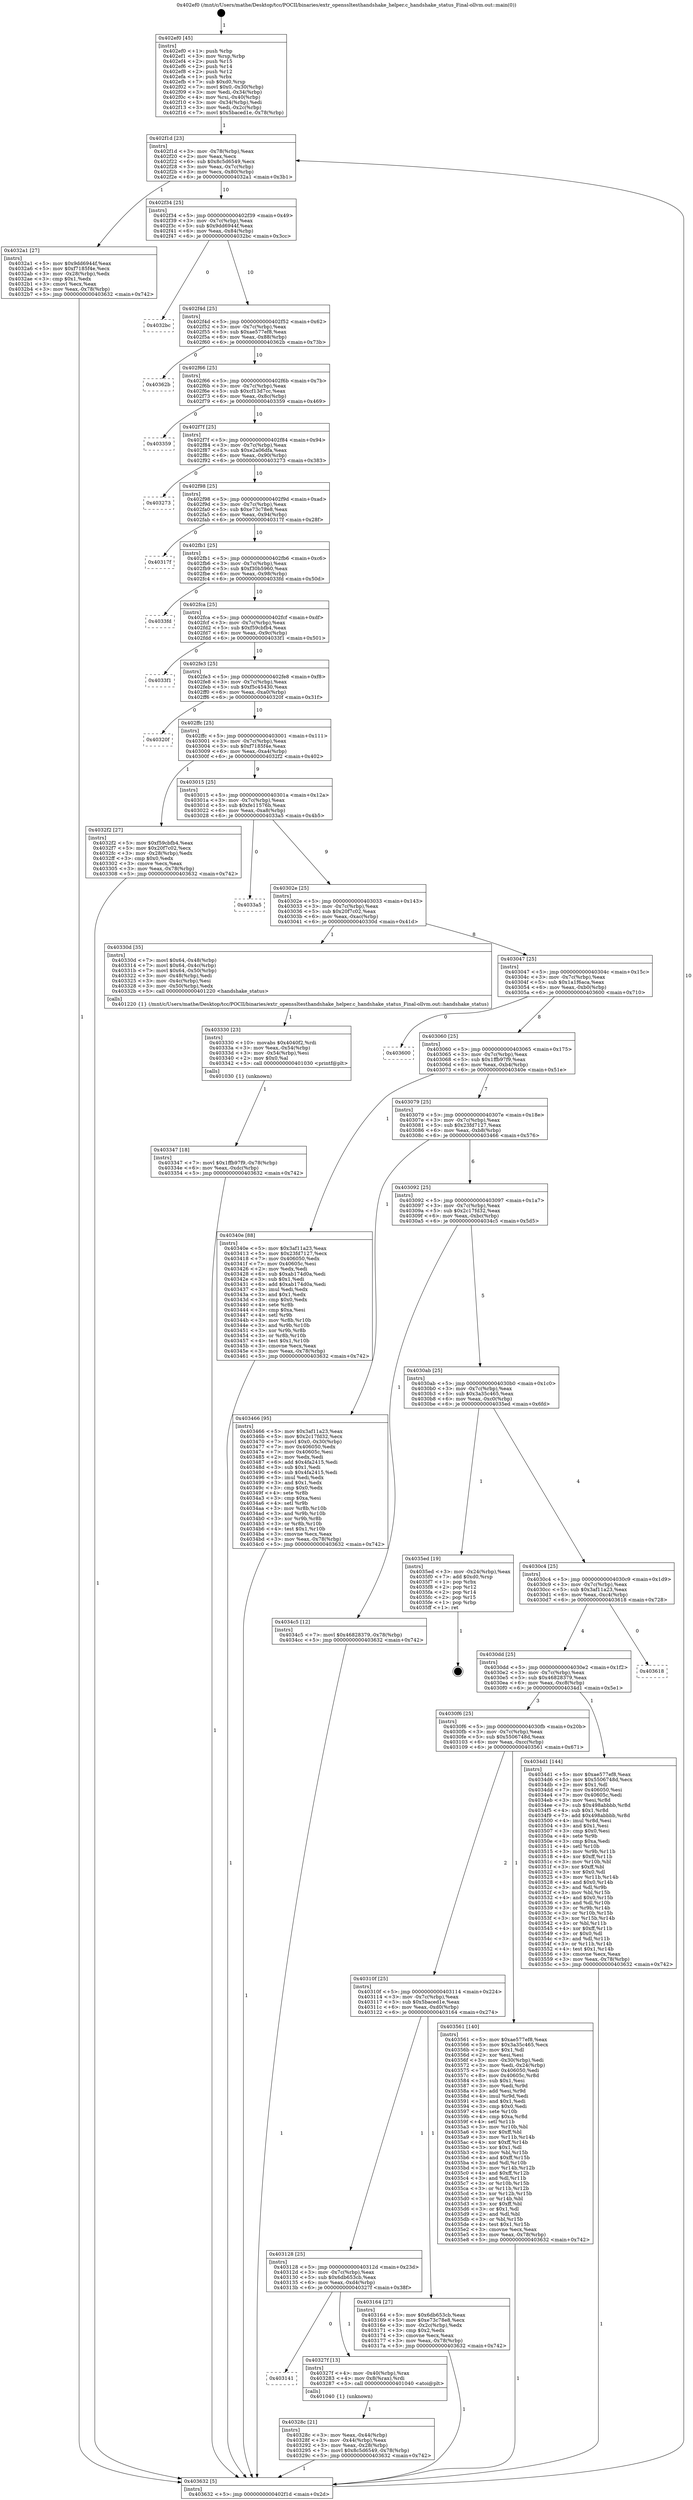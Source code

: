 digraph "0x402ef0" {
  label = "0x402ef0 (/mnt/c/Users/mathe/Desktop/tcc/POCII/binaries/extr_openssltesthandshake_helper.c_handshake_status_Final-ollvm.out::main(0))"
  labelloc = "t"
  node[shape=record]

  Entry [label="",width=0.3,height=0.3,shape=circle,fillcolor=black,style=filled]
  "0x402f1d" [label="{
     0x402f1d [23]\l
     | [instrs]\l
     &nbsp;&nbsp;0x402f1d \<+3\>: mov -0x78(%rbp),%eax\l
     &nbsp;&nbsp;0x402f20 \<+2\>: mov %eax,%ecx\l
     &nbsp;&nbsp;0x402f22 \<+6\>: sub $0x8c5d6549,%ecx\l
     &nbsp;&nbsp;0x402f28 \<+3\>: mov %eax,-0x7c(%rbp)\l
     &nbsp;&nbsp;0x402f2b \<+3\>: mov %ecx,-0x80(%rbp)\l
     &nbsp;&nbsp;0x402f2e \<+6\>: je 00000000004032a1 \<main+0x3b1\>\l
  }"]
  "0x4032a1" [label="{
     0x4032a1 [27]\l
     | [instrs]\l
     &nbsp;&nbsp;0x4032a1 \<+5\>: mov $0x9dd6944f,%eax\l
     &nbsp;&nbsp;0x4032a6 \<+5\>: mov $0xf7185f4e,%ecx\l
     &nbsp;&nbsp;0x4032ab \<+3\>: mov -0x28(%rbp),%edx\l
     &nbsp;&nbsp;0x4032ae \<+3\>: cmp $0x1,%edx\l
     &nbsp;&nbsp;0x4032b1 \<+3\>: cmovl %ecx,%eax\l
     &nbsp;&nbsp;0x4032b4 \<+3\>: mov %eax,-0x78(%rbp)\l
     &nbsp;&nbsp;0x4032b7 \<+5\>: jmp 0000000000403632 \<main+0x742\>\l
  }"]
  "0x402f34" [label="{
     0x402f34 [25]\l
     | [instrs]\l
     &nbsp;&nbsp;0x402f34 \<+5\>: jmp 0000000000402f39 \<main+0x49\>\l
     &nbsp;&nbsp;0x402f39 \<+3\>: mov -0x7c(%rbp),%eax\l
     &nbsp;&nbsp;0x402f3c \<+5\>: sub $0x9dd6944f,%eax\l
     &nbsp;&nbsp;0x402f41 \<+6\>: mov %eax,-0x84(%rbp)\l
     &nbsp;&nbsp;0x402f47 \<+6\>: je 00000000004032bc \<main+0x3cc\>\l
  }"]
  Exit [label="",width=0.3,height=0.3,shape=circle,fillcolor=black,style=filled,peripheries=2]
  "0x4032bc" [label="{
     0x4032bc\l
  }", style=dashed]
  "0x402f4d" [label="{
     0x402f4d [25]\l
     | [instrs]\l
     &nbsp;&nbsp;0x402f4d \<+5\>: jmp 0000000000402f52 \<main+0x62\>\l
     &nbsp;&nbsp;0x402f52 \<+3\>: mov -0x7c(%rbp),%eax\l
     &nbsp;&nbsp;0x402f55 \<+5\>: sub $0xae577ef8,%eax\l
     &nbsp;&nbsp;0x402f5a \<+6\>: mov %eax,-0x88(%rbp)\l
     &nbsp;&nbsp;0x402f60 \<+6\>: je 000000000040362b \<main+0x73b\>\l
  }"]
  "0x403347" [label="{
     0x403347 [18]\l
     | [instrs]\l
     &nbsp;&nbsp;0x403347 \<+7\>: movl $0x1ffb97f9,-0x78(%rbp)\l
     &nbsp;&nbsp;0x40334e \<+6\>: mov %eax,-0xdc(%rbp)\l
     &nbsp;&nbsp;0x403354 \<+5\>: jmp 0000000000403632 \<main+0x742\>\l
  }"]
  "0x40362b" [label="{
     0x40362b\l
  }", style=dashed]
  "0x402f66" [label="{
     0x402f66 [25]\l
     | [instrs]\l
     &nbsp;&nbsp;0x402f66 \<+5\>: jmp 0000000000402f6b \<main+0x7b\>\l
     &nbsp;&nbsp;0x402f6b \<+3\>: mov -0x7c(%rbp),%eax\l
     &nbsp;&nbsp;0x402f6e \<+5\>: sub $0xcf13d7cc,%eax\l
     &nbsp;&nbsp;0x402f73 \<+6\>: mov %eax,-0x8c(%rbp)\l
     &nbsp;&nbsp;0x402f79 \<+6\>: je 0000000000403359 \<main+0x469\>\l
  }"]
  "0x403330" [label="{
     0x403330 [23]\l
     | [instrs]\l
     &nbsp;&nbsp;0x403330 \<+10\>: movabs $0x4040f2,%rdi\l
     &nbsp;&nbsp;0x40333a \<+3\>: mov %eax,-0x54(%rbp)\l
     &nbsp;&nbsp;0x40333d \<+3\>: mov -0x54(%rbp),%esi\l
     &nbsp;&nbsp;0x403340 \<+2\>: mov $0x0,%al\l
     &nbsp;&nbsp;0x403342 \<+5\>: call 0000000000401030 \<printf@plt\>\l
     | [calls]\l
     &nbsp;&nbsp;0x401030 \{1\} (unknown)\l
  }"]
  "0x403359" [label="{
     0x403359\l
  }", style=dashed]
  "0x402f7f" [label="{
     0x402f7f [25]\l
     | [instrs]\l
     &nbsp;&nbsp;0x402f7f \<+5\>: jmp 0000000000402f84 \<main+0x94\>\l
     &nbsp;&nbsp;0x402f84 \<+3\>: mov -0x7c(%rbp),%eax\l
     &nbsp;&nbsp;0x402f87 \<+5\>: sub $0xe2a06dfa,%eax\l
     &nbsp;&nbsp;0x402f8c \<+6\>: mov %eax,-0x90(%rbp)\l
     &nbsp;&nbsp;0x402f92 \<+6\>: je 0000000000403273 \<main+0x383\>\l
  }"]
  "0x40328c" [label="{
     0x40328c [21]\l
     | [instrs]\l
     &nbsp;&nbsp;0x40328c \<+3\>: mov %eax,-0x44(%rbp)\l
     &nbsp;&nbsp;0x40328f \<+3\>: mov -0x44(%rbp),%eax\l
     &nbsp;&nbsp;0x403292 \<+3\>: mov %eax,-0x28(%rbp)\l
     &nbsp;&nbsp;0x403295 \<+7\>: movl $0x8c5d6549,-0x78(%rbp)\l
     &nbsp;&nbsp;0x40329c \<+5\>: jmp 0000000000403632 \<main+0x742\>\l
  }"]
  "0x403273" [label="{
     0x403273\l
  }", style=dashed]
  "0x402f98" [label="{
     0x402f98 [25]\l
     | [instrs]\l
     &nbsp;&nbsp;0x402f98 \<+5\>: jmp 0000000000402f9d \<main+0xad\>\l
     &nbsp;&nbsp;0x402f9d \<+3\>: mov -0x7c(%rbp),%eax\l
     &nbsp;&nbsp;0x402fa0 \<+5\>: sub $0xe73c78e8,%eax\l
     &nbsp;&nbsp;0x402fa5 \<+6\>: mov %eax,-0x94(%rbp)\l
     &nbsp;&nbsp;0x402fab \<+6\>: je 000000000040317f \<main+0x28f\>\l
  }"]
  "0x403141" [label="{
     0x403141\l
  }", style=dashed]
  "0x40317f" [label="{
     0x40317f\l
  }", style=dashed]
  "0x402fb1" [label="{
     0x402fb1 [25]\l
     | [instrs]\l
     &nbsp;&nbsp;0x402fb1 \<+5\>: jmp 0000000000402fb6 \<main+0xc6\>\l
     &nbsp;&nbsp;0x402fb6 \<+3\>: mov -0x7c(%rbp),%eax\l
     &nbsp;&nbsp;0x402fb9 \<+5\>: sub $0xf30b5960,%eax\l
     &nbsp;&nbsp;0x402fbe \<+6\>: mov %eax,-0x98(%rbp)\l
     &nbsp;&nbsp;0x402fc4 \<+6\>: je 00000000004033fd \<main+0x50d\>\l
  }"]
  "0x40327f" [label="{
     0x40327f [13]\l
     | [instrs]\l
     &nbsp;&nbsp;0x40327f \<+4\>: mov -0x40(%rbp),%rax\l
     &nbsp;&nbsp;0x403283 \<+4\>: mov 0x8(%rax),%rdi\l
     &nbsp;&nbsp;0x403287 \<+5\>: call 0000000000401040 \<atoi@plt\>\l
     | [calls]\l
     &nbsp;&nbsp;0x401040 \{1\} (unknown)\l
  }"]
  "0x4033fd" [label="{
     0x4033fd\l
  }", style=dashed]
  "0x402fca" [label="{
     0x402fca [25]\l
     | [instrs]\l
     &nbsp;&nbsp;0x402fca \<+5\>: jmp 0000000000402fcf \<main+0xdf\>\l
     &nbsp;&nbsp;0x402fcf \<+3\>: mov -0x7c(%rbp),%eax\l
     &nbsp;&nbsp;0x402fd2 \<+5\>: sub $0xf59cbfb4,%eax\l
     &nbsp;&nbsp;0x402fd7 \<+6\>: mov %eax,-0x9c(%rbp)\l
     &nbsp;&nbsp;0x402fdd \<+6\>: je 00000000004033f1 \<main+0x501\>\l
  }"]
  "0x402ef0" [label="{
     0x402ef0 [45]\l
     | [instrs]\l
     &nbsp;&nbsp;0x402ef0 \<+1\>: push %rbp\l
     &nbsp;&nbsp;0x402ef1 \<+3\>: mov %rsp,%rbp\l
     &nbsp;&nbsp;0x402ef4 \<+2\>: push %r15\l
     &nbsp;&nbsp;0x402ef6 \<+2\>: push %r14\l
     &nbsp;&nbsp;0x402ef8 \<+2\>: push %r12\l
     &nbsp;&nbsp;0x402efa \<+1\>: push %rbx\l
     &nbsp;&nbsp;0x402efb \<+7\>: sub $0xd0,%rsp\l
     &nbsp;&nbsp;0x402f02 \<+7\>: movl $0x0,-0x30(%rbp)\l
     &nbsp;&nbsp;0x402f09 \<+3\>: mov %edi,-0x34(%rbp)\l
     &nbsp;&nbsp;0x402f0c \<+4\>: mov %rsi,-0x40(%rbp)\l
     &nbsp;&nbsp;0x402f10 \<+3\>: mov -0x34(%rbp),%edi\l
     &nbsp;&nbsp;0x402f13 \<+3\>: mov %edi,-0x2c(%rbp)\l
     &nbsp;&nbsp;0x402f16 \<+7\>: movl $0x5baced1e,-0x78(%rbp)\l
  }"]
  "0x4033f1" [label="{
     0x4033f1\l
  }", style=dashed]
  "0x402fe3" [label="{
     0x402fe3 [25]\l
     | [instrs]\l
     &nbsp;&nbsp;0x402fe3 \<+5\>: jmp 0000000000402fe8 \<main+0xf8\>\l
     &nbsp;&nbsp;0x402fe8 \<+3\>: mov -0x7c(%rbp),%eax\l
     &nbsp;&nbsp;0x402feb \<+5\>: sub $0xf5c45430,%eax\l
     &nbsp;&nbsp;0x402ff0 \<+6\>: mov %eax,-0xa0(%rbp)\l
     &nbsp;&nbsp;0x402ff6 \<+6\>: je 000000000040320f \<main+0x31f\>\l
  }"]
  "0x403632" [label="{
     0x403632 [5]\l
     | [instrs]\l
     &nbsp;&nbsp;0x403632 \<+5\>: jmp 0000000000402f1d \<main+0x2d\>\l
  }"]
  "0x40320f" [label="{
     0x40320f\l
  }", style=dashed]
  "0x402ffc" [label="{
     0x402ffc [25]\l
     | [instrs]\l
     &nbsp;&nbsp;0x402ffc \<+5\>: jmp 0000000000403001 \<main+0x111\>\l
     &nbsp;&nbsp;0x403001 \<+3\>: mov -0x7c(%rbp),%eax\l
     &nbsp;&nbsp;0x403004 \<+5\>: sub $0xf7185f4e,%eax\l
     &nbsp;&nbsp;0x403009 \<+6\>: mov %eax,-0xa4(%rbp)\l
     &nbsp;&nbsp;0x40300f \<+6\>: je 00000000004032f2 \<main+0x402\>\l
  }"]
  "0x403128" [label="{
     0x403128 [25]\l
     | [instrs]\l
     &nbsp;&nbsp;0x403128 \<+5\>: jmp 000000000040312d \<main+0x23d\>\l
     &nbsp;&nbsp;0x40312d \<+3\>: mov -0x7c(%rbp),%eax\l
     &nbsp;&nbsp;0x403130 \<+5\>: sub $0x6db653cb,%eax\l
     &nbsp;&nbsp;0x403135 \<+6\>: mov %eax,-0xd4(%rbp)\l
     &nbsp;&nbsp;0x40313b \<+6\>: je 000000000040327f \<main+0x38f\>\l
  }"]
  "0x4032f2" [label="{
     0x4032f2 [27]\l
     | [instrs]\l
     &nbsp;&nbsp;0x4032f2 \<+5\>: mov $0xf59cbfb4,%eax\l
     &nbsp;&nbsp;0x4032f7 \<+5\>: mov $0x20f7c02,%ecx\l
     &nbsp;&nbsp;0x4032fc \<+3\>: mov -0x28(%rbp),%edx\l
     &nbsp;&nbsp;0x4032ff \<+3\>: cmp $0x0,%edx\l
     &nbsp;&nbsp;0x403302 \<+3\>: cmove %ecx,%eax\l
     &nbsp;&nbsp;0x403305 \<+3\>: mov %eax,-0x78(%rbp)\l
     &nbsp;&nbsp;0x403308 \<+5\>: jmp 0000000000403632 \<main+0x742\>\l
  }"]
  "0x403015" [label="{
     0x403015 [25]\l
     | [instrs]\l
     &nbsp;&nbsp;0x403015 \<+5\>: jmp 000000000040301a \<main+0x12a\>\l
     &nbsp;&nbsp;0x40301a \<+3\>: mov -0x7c(%rbp),%eax\l
     &nbsp;&nbsp;0x40301d \<+5\>: sub $0xfe11576b,%eax\l
     &nbsp;&nbsp;0x403022 \<+6\>: mov %eax,-0xa8(%rbp)\l
     &nbsp;&nbsp;0x403028 \<+6\>: je 00000000004033a5 \<main+0x4b5\>\l
  }"]
  "0x403164" [label="{
     0x403164 [27]\l
     | [instrs]\l
     &nbsp;&nbsp;0x403164 \<+5\>: mov $0x6db653cb,%eax\l
     &nbsp;&nbsp;0x403169 \<+5\>: mov $0xe73c78e8,%ecx\l
     &nbsp;&nbsp;0x40316e \<+3\>: mov -0x2c(%rbp),%edx\l
     &nbsp;&nbsp;0x403171 \<+3\>: cmp $0x2,%edx\l
     &nbsp;&nbsp;0x403174 \<+3\>: cmovne %ecx,%eax\l
     &nbsp;&nbsp;0x403177 \<+3\>: mov %eax,-0x78(%rbp)\l
     &nbsp;&nbsp;0x40317a \<+5\>: jmp 0000000000403632 \<main+0x742\>\l
  }"]
  "0x4033a5" [label="{
     0x4033a5\l
  }", style=dashed]
  "0x40302e" [label="{
     0x40302e [25]\l
     | [instrs]\l
     &nbsp;&nbsp;0x40302e \<+5\>: jmp 0000000000403033 \<main+0x143\>\l
     &nbsp;&nbsp;0x403033 \<+3\>: mov -0x7c(%rbp),%eax\l
     &nbsp;&nbsp;0x403036 \<+5\>: sub $0x20f7c02,%eax\l
     &nbsp;&nbsp;0x40303b \<+6\>: mov %eax,-0xac(%rbp)\l
     &nbsp;&nbsp;0x403041 \<+6\>: je 000000000040330d \<main+0x41d\>\l
  }"]
  "0x40310f" [label="{
     0x40310f [25]\l
     | [instrs]\l
     &nbsp;&nbsp;0x40310f \<+5\>: jmp 0000000000403114 \<main+0x224\>\l
     &nbsp;&nbsp;0x403114 \<+3\>: mov -0x7c(%rbp),%eax\l
     &nbsp;&nbsp;0x403117 \<+5\>: sub $0x5baced1e,%eax\l
     &nbsp;&nbsp;0x40311c \<+6\>: mov %eax,-0xd0(%rbp)\l
     &nbsp;&nbsp;0x403122 \<+6\>: je 0000000000403164 \<main+0x274\>\l
  }"]
  "0x40330d" [label="{
     0x40330d [35]\l
     | [instrs]\l
     &nbsp;&nbsp;0x40330d \<+7\>: movl $0x64,-0x48(%rbp)\l
     &nbsp;&nbsp;0x403314 \<+7\>: movl $0x64,-0x4c(%rbp)\l
     &nbsp;&nbsp;0x40331b \<+7\>: movl $0x64,-0x50(%rbp)\l
     &nbsp;&nbsp;0x403322 \<+3\>: mov -0x48(%rbp),%edi\l
     &nbsp;&nbsp;0x403325 \<+3\>: mov -0x4c(%rbp),%esi\l
     &nbsp;&nbsp;0x403328 \<+3\>: mov -0x50(%rbp),%edx\l
     &nbsp;&nbsp;0x40332b \<+5\>: call 0000000000401220 \<handshake_status\>\l
     | [calls]\l
     &nbsp;&nbsp;0x401220 \{1\} (/mnt/c/Users/mathe/Desktop/tcc/POCII/binaries/extr_openssltesthandshake_helper.c_handshake_status_Final-ollvm.out::handshake_status)\l
  }"]
  "0x403047" [label="{
     0x403047 [25]\l
     | [instrs]\l
     &nbsp;&nbsp;0x403047 \<+5\>: jmp 000000000040304c \<main+0x15c\>\l
     &nbsp;&nbsp;0x40304c \<+3\>: mov -0x7c(%rbp),%eax\l
     &nbsp;&nbsp;0x40304f \<+5\>: sub $0x1a1f6aca,%eax\l
     &nbsp;&nbsp;0x403054 \<+6\>: mov %eax,-0xb0(%rbp)\l
     &nbsp;&nbsp;0x40305a \<+6\>: je 0000000000403600 \<main+0x710\>\l
  }"]
  "0x403561" [label="{
     0x403561 [140]\l
     | [instrs]\l
     &nbsp;&nbsp;0x403561 \<+5\>: mov $0xae577ef8,%eax\l
     &nbsp;&nbsp;0x403566 \<+5\>: mov $0x3a35c465,%ecx\l
     &nbsp;&nbsp;0x40356b \<+2\>: mov $0x1,%dl\l
     &nbsp;&nbsp;0x40356d \<+2\>: xor %esi,%esi\l
     &nbsp;&nbsp;0x40356f \<+3\>: mov -0x30(%rbp),%edi\l
     &nbsp;&nbsp;0x403572 \<+3\>: mov %edi,-0x24(%rbp)\l
     &nbsp;&nbsp;0x403575 \<+7\>: mov 0x406050,%edi\l
     &nbsp;&nbsp;0x40357c \<+8\>: mov 0x40605c,%r8d\l
     &nbsp;&nbsp;0x403584 \<+3\>: sub $0x1,%esi\l
     &nbsp;&nbsp;0x403587 \<+3\>: mov %edi,%r9d\l
     &nbsp;&nbsp;0x40358a \<+3\>: add %esi,%r9d\l
     &nbsp;&nbsp;0x40358d \<+4\>: imul %r9d,%edi\l
     &nbsp;&nbsp;0x403591 \<+3\>: and $0x1,%edi\l
     &nbsp;&nbsp;0x403594 \<+3\>: cmp $0x0,%edi\l
     &nbsp;&nbsp;0x403597 \<+4\>: sete %r10b\l
     &nbsp;&nbsp;0x40359b \<+4\>: cmp $0xa,%r8d\l
     &nbsp;&nbsp;0x40359f \<+4\>: setl %r11b\l
     &nbsp;&nbsp;0x4035a3 \<+3\>: mov %r10b,%bl\l
     &nbsp;&nbsp;0x4035a6 \<+3\>: xor $0xff,%bl\l
     &nbsp;&nbsp;0x4035a9 \<+3\>: mov %r11b,%r14b\l
     &nbsp;&nbsp;0x4035ac \<+4\>: xor $0xff,%r14b\l
     &nbsp;&nbsp;0x4035b0 \<+3\>: xor $0x1,%dl\l
     &nbsp;&nbsp;0x4035b3 \<+3\>: mov %bl,%r15b\l
     &nbsp;&nbsp;0x4035b6 \<+4\>: and $0xff,%r15b\l
     &nbsp;&nbsp;0x4035ba \<+3\>: and %dl,%r10b\l
     &nbsp;&nbsp;0x4035bd \<+3\>: mov %r14b,%r12b\l
     &nbsp;&nbsp;0x4035c0 \<+4\>: and $0xff,%r12b\l
     &nbsp;&nbsp;0x4035c4 \<+3\>: and %dl,%r11b\l
     &nbsp;&nbsp;0x4035c7 \<+3\>: or %r10b,%r15b\l
     &nbsp;&nbsp;0x4035ca \<+3\>: or %r11b,%r12b\l
     &nbsp;&nbsp;0x4035cd \<+3\>: xor %r12b,%r15b\l
     &nbsp;&nbsp;0x4035d0 \<+3\>: or %r14b,%bl\l
     &nbsp;&nbsp;0x4035d3 \<+3\>: xor $0xff,%bl\l
     &nbsp;&nbsp;0x4035d6 \<+3\>: or $0x1,%dl\l
     &nbsp;&nbsp;0x4035d9 \<+2\>: and %dl,%bl\l
     &nbsp;&nbsp;0x4035db \<+3\>: or %bl,%r15b\l
     &nbsp;&nbsp;0x4035de \<+4\>: test $0x1,%r15b\l
     &nbsp;&nbsp;0x4035e2 \<+3\>: cmovne %ecx,%eax\l
     &nbsp;&nbsp;0x4035e5 \<+3\>: mov %eax,-0x78(%rbp)\l
     &nbsp;&nbsp;0x4035e8 \<+5\>: jmp 0000000000403632 \<main+0x742\>\l
  }"]
  "0x403600" [label="{
     0x403600\l
  }", style=dashed]
  "0x403060" [label="{
     0x403060 [25]\l
     | [instrs]\l
     &nbsp;&nbsp;0x403060 \<+5\>: jmp 0000000000403065 \<main+0x175\>\l
     &nbsp;&nbsp;0x403065 \<+3\>: mov -0x7c(%rbp),%eax\l
     &nbsp;&nbsp;0x403068 \<+5\>: sub $0x1ffb97f9,%eax\l
     &nbsp;&nbsp;0x40306d \<+6\>: mov %eax,-0xb4(%rbp)\l
     &nbsp;&nbsp;0x403073 \<+6\>: je 000000000040340e \<main+0x51e\>\l
  }"]
  "0x4030f6" [label="{
     0x4030f6 [25]\l
     | [instrs]\l
     &nbsp;&nbsp;0x4030f6 \<+5\>: jmp 00000000004030fb \<main+0x20b\>\l
     &nbsp;&nbsp;0x4030fb \<+3\>: mov -0x7c(%rbp),%eax\l
     &nbsp;&nbsp;0x4030fe \<+5\>: sub $0x5506748d,%eax\l
     &nbsp;&nbsp;0x403103 \<+6\>: mov %eax,-0xcc(%rbp)\l
     &nbsp;&nbsp;0x403109 \<+6\>: je 0000000000403561 \<main+0x671\>\l
  }"]
  "0x40340e" [label="{
     0x40340e [88]\l
     | [instrs]\l
     &nbsp;&nbsp;0x40340e \<+5\>: mov $0x3af11a23,%eax\l
     &nbsp;&nbsp;0x403413 \<+5\>: mov $0x23fd7127,%ecx\l
     &nbsp;&nbsp;0x403418 \<+7\>: mov 0x406050,%edx\l
     &nbsp;&nbsp;0x40341f \<+7\>: mov 0x40605c,%esi\l
     &nbsp;&nbsp;0x403426 \<+2\>: mov %edx,%edi\l
     &nbsp;&nbsp;0x403428 \<+6\>: sub $0xab174d0a,%edi\l
     &nbsp;&nbsp;0x40342e \<+3\>: sub $0x1,%edi\l
     &nbsp;&nbsp;0x403431 \<+6\>: add $0xab174d0a,%edi\l
     &nbsp;&nbsp;0x403437 \<+3\>: imul %edi,%edx\l
     &nbsp;&nbsp;0x40343a \<+3\>: and $0x1,%edx\l
     &nbsp;&nbsp;0x40343d \<+3\>: cmp $0x0,%edx\l
     &nbsp;&nbsp;0x403440 \<+4\>: sete %r8b\l
     &nbsp;&nbsp;0x403444 \<+3\>: cmp $0xa,%esi\l
     &nbsp;&nbsp;0x403447 \<+4\>: setl %r9b\l
     &nbsp;&nbsp;0x40344b \<+3\>: mov %r8b,%r10b\l
     &nbsp;&nbsp;0x40344e \<+3\>: and %r9b,%r10b\l
     &nbsp;&nbsp;0x403451 \<+3\>: xor %r9b,%r8b\l
     &nbsp;&nbsp;0x403454 \<+3\>: or %r8b,%r10b\l
     &nbsp;&nbsp;0x403457 \<+4\>: test $0x1,%r10b\l
     &nbsp;&nbsp;0x40345b \<+3\>: cmovne %ecx,%eax\l
     &nbsp;&nbsp;0x40345e \<+3\>: mov %eax,-0x78(%rbp)\l
     &nbsp;&nbsp;0x403461 \<+5\>: jmp 0000000000403632 \<main+0x742\>\l
  }"]
  "0x403079" [label="{
     0x403079 [25]\l
     | [instrs]\l
     &nbsp;&nbsp;0x403079 \<+5\>: jmp 000000000040307e \<main+0x18e\>\l
     &nbsp;&nbsp;0x40307e \<+3\>: mov -0x7c(%rbp),%eax\l
     &nbsp;&nbsp;0x403081 \<+5\>: sub $0x23fd7127,%eax\l
     &nbsp;&nbsp;0x403086 \<+6\>: mov %eax,-0xb8(%rbp)\l
     &nbsp;&nbsp;0x40308c \<+6\>: je 0000000000403466 \<main+0x576\>\l
  }"]
  "0x4034d1" [label="{
     0x4034d1 [144]\l
     | [instrs]\l
     &nbsp;&nbsp;0x4034d1 \<+5\>: mov $0xae577ef8,%eax\l
     &nbsp;&nbsp;0x4034d6 \<+5\>: mov $0x5506748d,%ecx\l
     &nbsp;&nbsp;0x4034db \<+2\>: mov $0x1,%dl\l
     &nbsp;&nbsp;0x4034dd \<+7\>: mov 0x406050,%esi\l
     &nbsp;&nbsp;0x4034e4 \<+7\>: mov 0x40605c,%edi\l
     &nbsp;&nbsp;0x4034eb \<+3\>: mov %esi,%r8d\l
     &nbsp;&nbsp;0x4034ee \<+7\>: sub $0x498abbbb,%r8d\l
     &nbsp;&nbsp;0x4034f5 \<+4\>: sub $0x1,%r8d\l
     &nbsp;&nbsp;0x4034f9 \<+7\>: add $0x498abbbb,%r8d\l
     &nbsp;&nbsp;0x403500 \<+4\>: imul %r8d,%esi\l
     &nbsp;&nbsp;0x403504 \<+3\>: and $0x1,%esi\l
     &nbsp;&nbsp;0x403507 \<+3\>: cmp $0x0,%esi\l
     &nbsp;&nbsp;0x40350a \<+4\>: sete %r9b\l
     &nbsp;&nbsp;0x40350e \<+3\>: cmp $0xa,%edi\l
     &nbsp;&nbsp;0x403511 \<+4\>: setl %r10b\l
     &nbsp;&nbsp;0x403515 \<+3\>: mov %r9b,%r11b\l
     &nbsp;&nbsp;0x403518 \<+4\>: xor $0xff,%r11b\l
     &nbsp;&nbsp;0x40351c \<+3\>: mov %r10b,%bl\l
     &nbsp;&nbsp;0x40351f \<+3\>: xor $0xff,%bl\l
     &nbsp;&nbsp;0x403522 \<+3\>: xor $0x0,%dl\l
     &nbsp;&nbsp;0x403525 \<+3\>: mov %r11b,%r14b\l
     &nbsp;&nbsp;0x403528 \<+4\>: and $0x0,%r14b\l
     &nbsp;&nbsp;0x40352c \<+3\>: and %dl,%r9b\l
     &nbsp;&nbsp;0x40352f \<+3\>: mov %bl,%r15b\l
     &nbsp;&nbsp;0x403532 \<+4\>: and $0x0,%r15b\l
     &nbsp;&nbsp;0x403536 \<+3\>: and %dl,%r10b\l
     &nbsp;&nbsp;0x403539 \<+3\>: or %r9b,%r14b\l
     &nbsp;&nbsp;0x40353c \<+3\>: or %r10b,%r15b\l
     &nbsp;&nbsp;0x40353f \<+3\>: xor %r15b,%r14b\l
     &nbsp;&nbsp;0x403542 \<+3\>: or %bl,%r11b\l
     &nbsp;&nbsp;0x403545 \<+4\>: xor $0xff,%r11b\l
     &nbsp;&nbsp;0x403549 \<+3\>: or $0x0,%dl\l
     &nbsp;&nbsp;0x40354c \<+3\>: and %dl,%r11b\l
     &nbsp;&nbsp;0x40354f \<+3\>: or %r11b,%r14b\l
     &nbsp;&nbsp;0x403552 \<+4\>: test $0x1,%r14b\l
     &nbsp;&nbsp;0x403556 \<+3\>: cmovne %ecx,%eax\l
     &nbsp;&nbsp;0x403559 \<+3\>: mov %eax,-0x78(%rbp)\l
     &nbsp;&nbsp;0x40355c \<+5\>: jmp 0000000000403632 \<main+0x742\>\l
  }"]
  "0x403466" [label="{
     0x403466 [95]\l
     | [instrs]\l
     &nbsp;&nbsp;0x403466 \<+5\>: mov $0x3af11a23,%eax\l
     &nbsp;&nbsp;0x40346b \<+5\>: mov $0x2c17fd32,%ecx\l
     &nbsp;&nbsp;0x403470 \<+7\>: movl $0x0,-0x30(%rbp)\l
     &nbsp;&nbsp;0x403477 \<+7\>: mov 0x406050,%edx\l
     &nbsp;&nbsp;0x40347e \<+7\>: mov 0x40605c,%esi\l
     &nbsp;&nbsp;0x403485 \<+2\>: mov %edx,%edi\l
     &nbsp;&nbsp;0x403487 \<+6\>: add $0x4fa2415,%edi\l
     &nbsp;&nbsp;0x40348d \<+3\>: sub $0x1,%edi\l
     &nbsp;&nbsp;0x403490 \<+6\>: sub $0x4fa2415,%edi\l
     &nbsp;&nbsp;0x403496 \<+3\>: imul %edi,%edx\l
     &nbsp;&nbsp;0x403499 \<+3\>: and $0x1,%edx\l
     &nbsp;&nbsp;0x40349c \<+3\>: cmp $0x0,%edx\l
     &nbsp;&nbsp;0x40349f \<+4\>: sete %r8b\l
     &nbsp;&nbsp;0x4034a3 \<+3\>: cmp $0xa,%esi\l
     &nbsp;&nbsp;0x4034a6 \<+4\>: setl %r9b\l
     &nbsp;&nbsp;0x4034aa \<+3\>: mov %r8b,%r10b\l
     &nbsp;&nbsp;0x4034ad \<+3\>: and %r9b,%r10b\l
     &nbsp;&nbsp;0x4034b0 \<+3\>: xor %r9b,%r8b\l
     &nbsp;&nbsp;0x4034b3 \<+3\>: or %r8b,%r10b\l
     &nbsp;&nbsp;0x4034b6 \<+4\>: test $0x1,%r10b\l
     &nbsp;&nbsp;0x4034ba \<+3\>: cmovne %ecx,%eax\l
     &nbsp;&nbsp;0x4034bd \<+3\>: mov %eax,-0x78(%rbp)\l
     &nbsp;&nbsp;0x4034c0 \<+5\>: jmp 0000000000403632 \<main+0x742\>\l
  }"]
  "0x403092" [label="{
     0x403092 [25]\l
     | [instrs]\l
     &nbsp;&nbsp;0x403092 \<+5\>: jmp 0000000000403097 \<main+0x1a7\>\l
     &nbsp;&nbsp;0x403097 \<+3\>: mov -0x7c(%rbp),%eax\l
     &nbsp;&nbsp;0x40309a \<+5\>: sub $0x2c17fd32,%eax\l
     &nbsp;&nbsp;0x40309f \<+6\>: mov %eax,-0xbc(%rbp)\l
     &nbsp;&nbsp;0x4030a5 \<+6\>: je 00000000004034c5 \<main+0x5d5\>\l
  }"]
  "0x4030dd" [label="{
     0x4030dd [25]\l
     | [instrs]\l
     &nbsp;&nbsp;0x4030dd \<+5\>: jmp 00000000004030e2 \<main+0x1f2\>\l
     &nbsp;&nbsp;0x4030e2 \<+3\>: mov -0x7c(%rbp),%eax\l
     &nbsp;&nbsp;0x4030e5 \<+5\>: sub $0x46828379,%eax\l
     &nbsp;&nbsp;0x4030ea \<+6\>: mov %eax,-0xc8(%rbp)\l
     &nbsp;&nbsp;0x4030f0 \<+6\>: je 00000000004034d1 \<main+0x5e1\>\l
  }"]
  "0x4034c5" [label="{
     0x4034c5 [12]\l
     | [instrs]\l
     &nbsp;&nbsp;0x4034c5 \<+7\>: movl $0x46828379,-0x78(%rbp)\l
     &nbsp;&nbsp;0x4034cc \<+5\>: jmp 0000000000403632 \<main+0x742\>\l
  }"]
  "0x4030ab" [label="{
     0x4030ab [25]\l
     | [instrs]\l
     &nbsp;&nbsp;0x4030ab \<+5\>: jmp 00000000004030b0 \<main+0x1c0\>\l
     &nbsp;&nbsp;0x4030b0 \<+3\>: mov -0x7c(%rbp),%eax\l
     &nbsp;&nbsp;0x4030b3 \<+5\>: sub $0x3a35c465,%eax\l
     &nbsp;&nbsp;0x4030b8 \<+6\>: mov %eax,-0xc0(%rbp)\l
     &nbsp;&nbsp;0x4030be \<+6\>: je 00000000004035ed \<main+0x6fd\>\l
  }"]
  "0x403618" [label="{
     0x403618\l
  }", style=dashed]
  "0x4035ed" [label="{
     0x4035ed [19]\l
     | [instrs]\l
     &nbsp;&nbsp;0x4035ed \<+3\>: mov -0x24(%rbp),%eax\l
     &nbsp;&nbsp;0x4035f0 \<+7\>: add $0xd0,%rsp\l
     &nbsp;&nbsp;0x4035f7 \<+1\>: pop %rbx\l
     &nbsp;&nbsp;0x4035f8 \<+2\>: pop %r12\l
     &nbsp;&nbsp;0x4035fa \<+2\>: pop %r14\l
     &nbsp;&nbsp;0x4035fc \<+2\>: pop %r15\l
     &nbsp;&nbsp;0x4035fe \<+1\>: pop %rbp\l
     &nbsp;&nbsp;0x4035ff \<+1\>: ret\l
  }"]
  "0x4030c4" [label="{
     0x4030c4 [25]\l
     | [instrs]\l
     &nbsp;&nbsp;0x4030c4 \<+5\>: jmp 00000000004030c9 \<main+0x1d9\>\l
     &nbsp;&nbsp;0x4030c9 \<+3\>: mov -0x7c(%rbp),%eax\l
     &nbsp;&nbsp;0x4030cc \<+5\>: sub $0x3af11a23,%eax\l
     &nbsp;&nbsp;0x4030d1 \<+6\>: mov %eax,-0xc4(%rbp)\l
     &nbsp;&nbsp;0x4030d7 \<+6\>: je 0000000000403618 \<main+0x728\>\l
  }"]
  Entry -> "0x402ef0" [label=" 1"]
  "0x402f1d" -> "0x4032a1" [label=" 1"]
  "0x402f1d" -> "0x402f34" [label=" 10"]
  "0x4035ed" -> Exit [label=" 1"]
  "0x402f34" -> "0x4032bc" [label=" 0"]
  "0x402f34" -> "0x402f4d" [label=" 10"]
  "0x403561" -> "0x403632" [label=" 1"]
  "0x402f4d" -> "0x40362b" [label=" 0"]
  "0x402f4d" -> "0x402f66" [label=" 10"]
  "0x4034d1" -> "0x403632" [label=" 1"]
  "0x402f66" -> "0x403359" [label=" 0"]
  "0x402f66" -> "0x402f7f" [label=" 10"]
  "0x4034c5" -> "0x403632" [label=" 1"]
  "0x402f7f" -> "0x403273" [label=" 0"]
  "0x402f7f" -> "0x402f98" [label=" 10"]
  "0x403466" -> "0x403632" [label=" 1"]
  "0x402f98" -> "0x40317f" [label=" 0"]
  "0x402f98" -> "0x402fb1" [label=" 10"]
  "0x40340e" -> "0x403632" [label=" 1"]
  "0x402fb1" -> "0x4033fd" [label=" 0"]
  "0x402fb1" -> "0x402fca" [label=" 10"]
  "0x403347" -> "0x403632" [label=" 1"]
  "0x402fca" -> "0x4033f1" [label=" 0"]
  "0x402fca" -> "0x402fe3" [label=" 10"]
  "0x40330d" -> "0x403330" [label=" 1"]
  "0x402fe3" -> "0x40320f" [label=" 0"]
  "0x402fe3" -> "0x402ffc" [label=" 10"]
  "0x4032f2" -> "0x403632" [label=" 1"]
  "0x402ffc" -> "0x4032f2" [label=" 1"]
  "0x402ffc" -> "0x403015" [label=" 9"]
  "0x4032a1" -> "0x403632" [label=" 1"]
  "0x403015" -> "0x4033a5" [label=" 0"]
  "0x403015" -> "0x40302e" [label=" 9"]
  "0x40328c" -> "0x403632" [label=" 1"]
  "0x40302e" -> "0x40330d" [label=" 1"]
  "0x40302e" -> "0x403047" [label=" 8"]
  "0x403128" -> "0x403141" [label=" 0"]
  "0x403047" -> "0x403600" [label=" 0"]
  "0x403047" -> "0x403060" [label=" 8"]
  "0x403128" -> "0x40327f" [label=" 1"]
  "0x403060" -> "0x40340e" [label=" 1"]
  "0x403060" -> "0x403079" [label=" 7"]
  "0x403632" -> "0x402f1d" [label=" 10"]
  "0x403079" -> "0x403466" [label=" 1"]
  "0x403079" -> "0x403092" [label=" 6"]
  "0x402ef0" -> "0x402f1d" [label=" 1"]
  "0x403092" -> "0x4034c5" [label=" 1"]
  "0x403092" -> "0x4030ab" [label=" 5"]
  "0x40310f" -> "0x403128" [label=" 1"]
  "0x4030ab" -> "0x4035ed" [label=" 1"]
  "0x4030ab" -> "0x4030c4" [label=" 4"]
  "0x40310f" -> "0x403164" [label=" 1"]
  "0x4030c4" -> "0x403618" [label=" 0"]
  "0x4030c4" -> "0x4030dd" [label=" 4"]
  "0x403164" -> "0x403632" [label=" 1"]
  "0x4030dd" -> "0x4034d1" [label=" 1"]
  "0x4030dd" -> "0x4030f6" [label=" 3"]
  "0x403330" -> "0x403347" [label=" 1"]
  "0x4030f6" -> "0x403561" [label=" 1"]
  "0x4030f6" -> "0x40310f" [label=" 2"]
  "0x40327f" -> "0x40328c" [label=" 1"]
}
